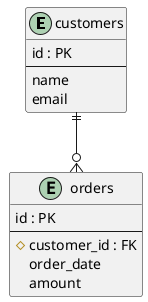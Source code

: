 @startuml

entity "customers" {
  id : PK
  --
  name
  email
}

entity "orders" {
  id : PK
  --
  # customer_id : FK
  order_date
  amount
}

customers ||--o{ orders

@enduml

